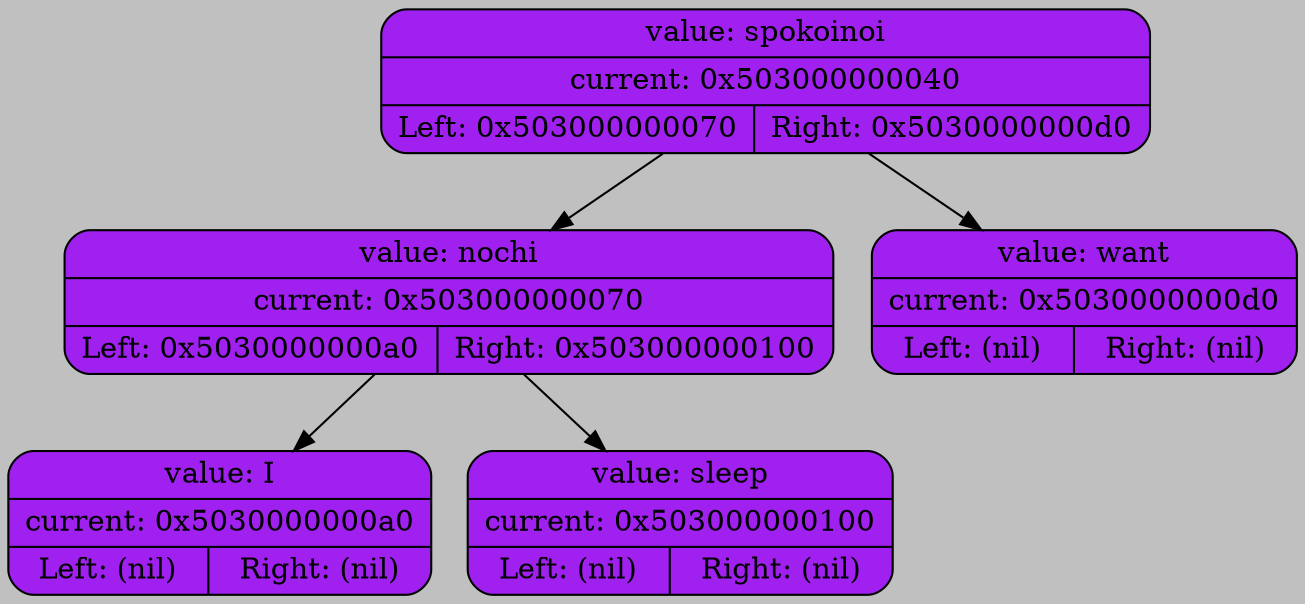 digraph BinaryTree {
    bgcolor="#C0C0C0";

    node [shape=record];
    "0x503000000040" [shape=Mrecord, style=filled; fillcolor="purple"; label="{value: spokoinoi | current: 0x503000000040 | { Left: 0x503000000070 | Right: 0x5030000000d0 } }"];
    "0x503000000040" -> "0x503000000070";
    "0x503000000070" [shape=Mrecord, style=filled; fillcolor="purple"; label="{value: nochi | current: 0x503000000070 | { Left: 0x5030000000a0 | Right: 0x503000000100 } }"];
    "0x503000000070" -> "0x5030000000a0";
    "0x5030000000a0" [shape=Mrecord, style=filled; fillcolor="purple"; label="{value: I | current: 0x5030000000a0 | { Left: (nil) | Right: (nil) } }"];
    "0x503000000070" -> "0x503000000100";
    "0x503000000100" [shape=Mrecord, style=filled; fillcolor="purple"; label="{value: sleep | current: 0x503000000100 | { Left: (nil) | Right: (nil) } }"];
    "0x503000000040" -> "0x5030000000d0";
    "0x5030000000d0" [shape=Mrecord, style=filled; fillcolor="purple"; label="{value: want | current: 0x5030000000d0 | { Left: (nil) | Right: (nil) } }"];
}
